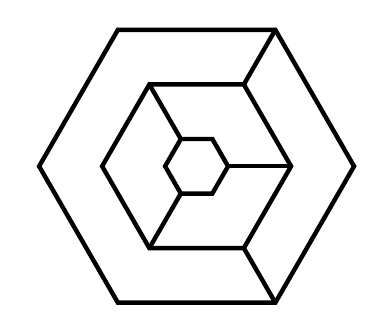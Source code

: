 \tikzstyle{border} = [draw, ultra thick, black]
\begin{tikzpicture}
% Radius of regular polygons
  \newdimen\R
  \R=2cm
  \coordinate (center) at (0,0);
 \draw[border] (0:\R)
     \foreach \x in {60,120,...,360} {  -- (\x:\R) }
              -- cycle (300:\R) 
              -- cycle (240:\R)
              -- cycle (180:\R)
              -- cycle (120:\R) 
              -- cycle (60:\R) 
              -- cycle (0:\R) ;
 % \draw[border] { (60:\R) -- (120:\R) -- (center) -- (60:\R) };
  \draw[border]  (60:\R)-- (60:\R/1.7) ; 
  \draw[border]  (-60:\R)-- (-60:\R/1.7) ; 
  \draw[border]  (center)-- (120:\R/1.7) ;
  \draw[border]  (center)-- (-120:\R/1.7) ;
  \draw[border]  (center)-- (0:\R/1.7) ;

%   \draw[border] { (180:\R) -- (240:\R) -- (center) -- (180:\R) };
%   \draw[border] { (0:\R) -- (300:\R) -- (center) -- (0:\R) } ;
   \R=1.2cm
  \draw[border] (0:\R) \foreach \x in {60,120,...,360} { -- (\x:\R) }   -- cycle (center);
   \R=0.4cm
  \draw[border] (0:\R) \foreach \x in {60,120,...,360} { -- (\x:\R) }[fill=white]    -- cycle (center);


\end{tikzpicture}